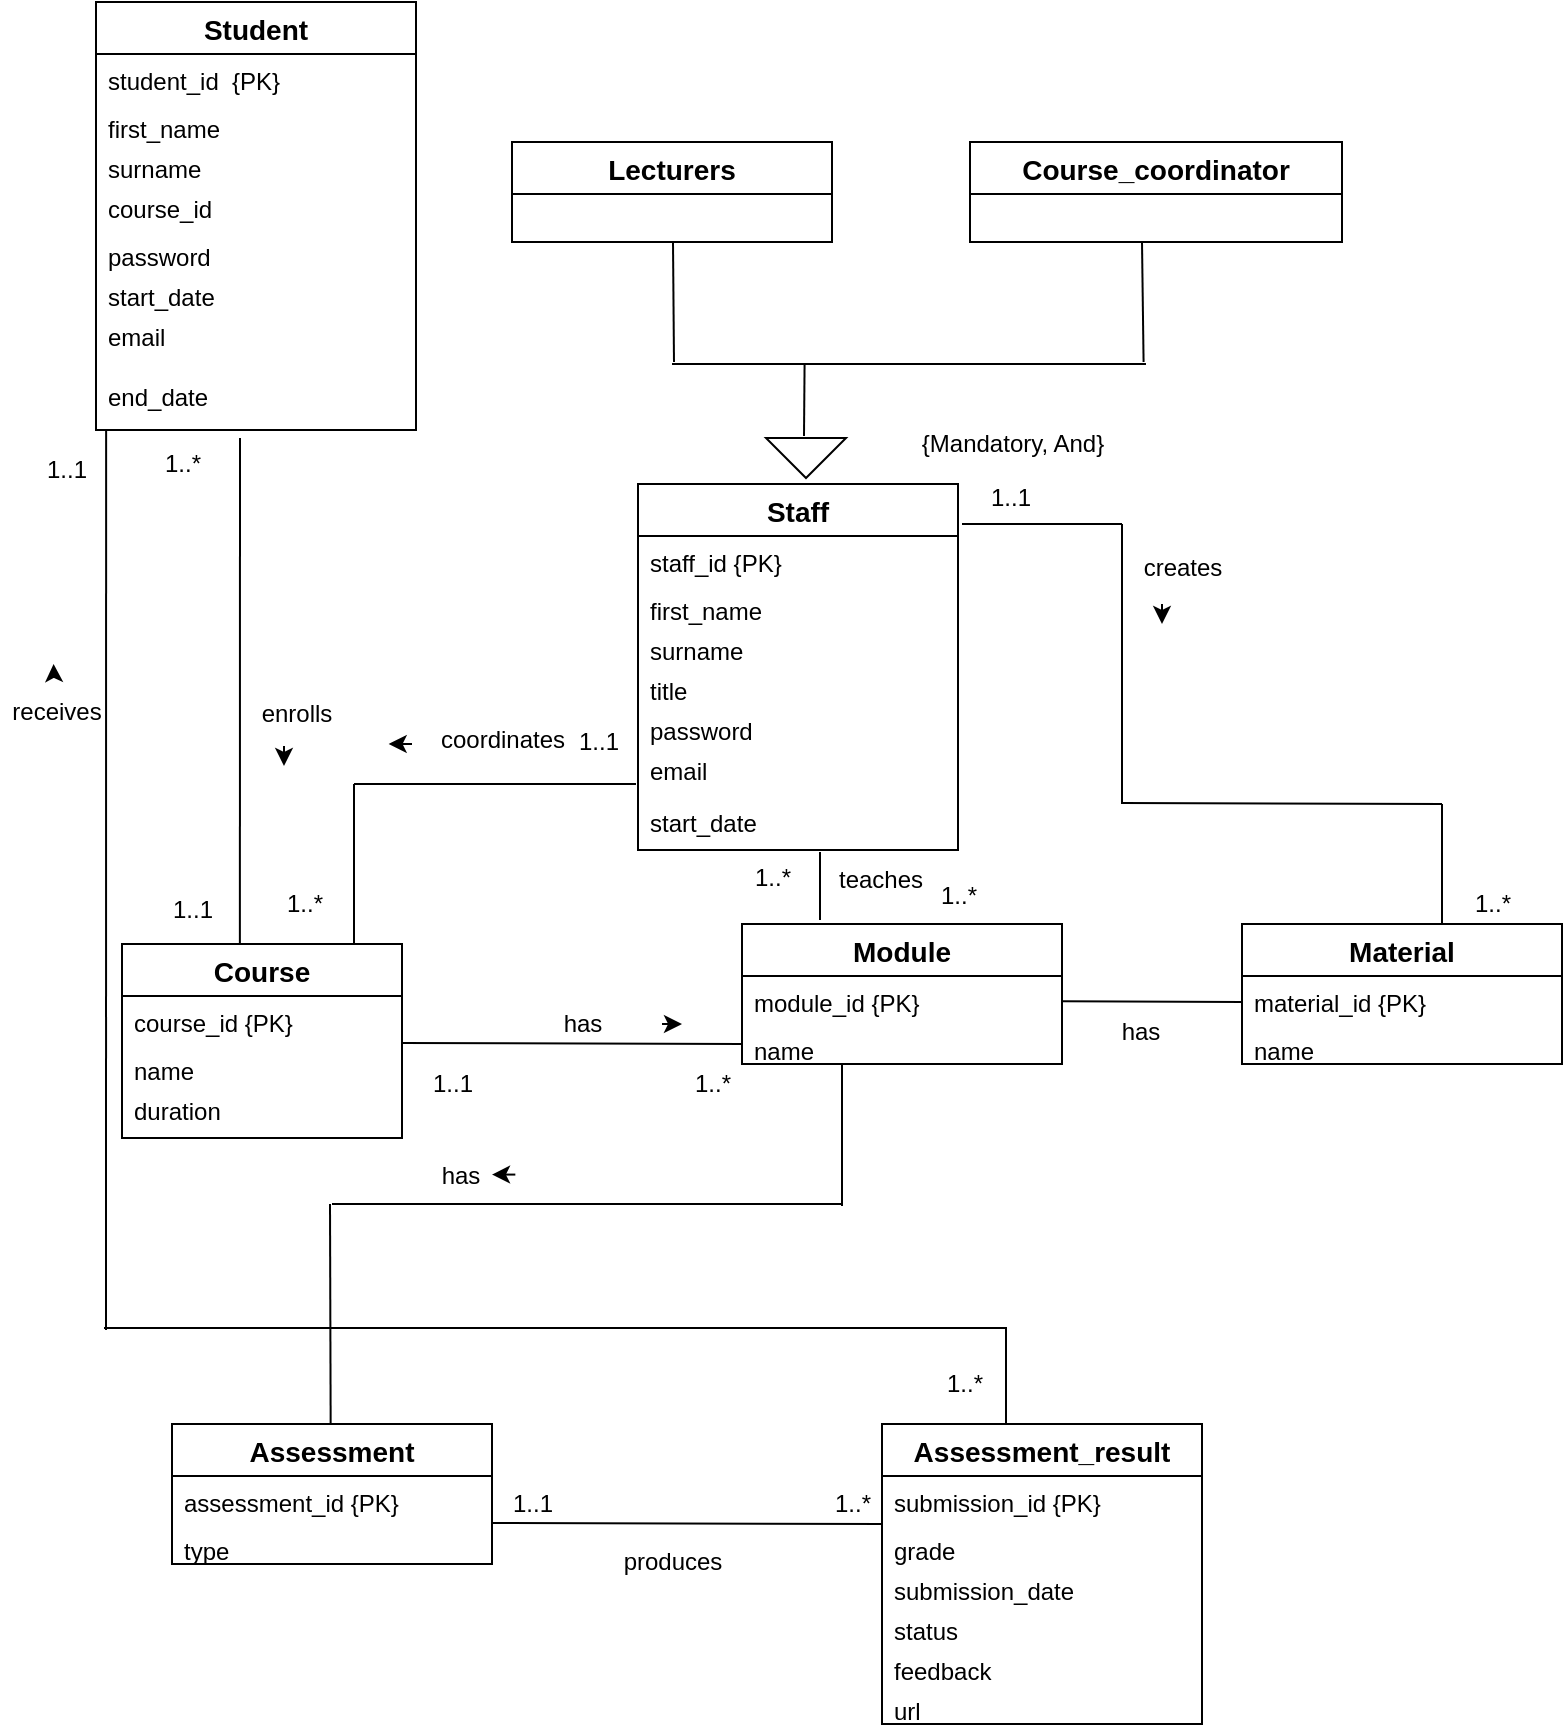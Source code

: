 <mxfile version="13.10.0" type="github"><diagram id="R2lEEEUBdFMjLlhIrx00" name="Page-1"><mxGraphModel dx="2544" dy="877" grid="0" gridSize="10" guides="1" tooltips="1" connect="1" arrows="1" fold="1" page="1" pageScale="1" pageWidth="850" pageHeight="1100" math="0" shadow="0" extFonts="Permanent Marker^https://fonts.googleapis.com/css?family=Permanent+Marker"><root><mxCell id="0"/><mxCell id="1" parent="0"/><mxCell id="2s4Ux3nfotOYQYtGQVft-7" value="Student" style="swimlane;fontStyle=1;childLayout=stackLayout;horizontal=1;startSize=26;horizontalStack=0;resizeParent=1;resizeParentMax=0;resizeLast=0;collapsible=1;marginBottom=0;align=center;fontSize=14;" vertex="1" parent="1"><mxGeometry x="47" y="39" width="160" height="214" as="geometry"/></mxCell><mxCell id="2s4Ux3nfotOYQYtGQVft-158" value="student_id  {PK}" style="text;strokeColor=none;fillColor=none;spacingLeft=4;spacingRight=4;overflow=hidden;rotatable=0;points=[[0,0.5],[1,0.5]];portConstraint=eastwest;fontSize=12;" vertex="1" parent="2s4Ux3nfotOYQYtGQVft-7"><mxGeometry y="26" width="160" height="24" as="geometry"/></mxCell><mxCell id="2s4Ux3nfotOYQYtGQVft-3" value="first_name" style="text;strokeColor=none;fillColor=none;spacingLeft=4;spacingRight=4;overflow=hidden;rotatable=0;points=[[0,0.5],[1,0.5]];portConstraint=eastwest;fontSize=12;" vertex="1" parent="2s4Ux3nfotOYQYtGQVft-7"><mxGeometry y="50" width="160" height="20" as="geometry"/></mxCell><mxCell id="2s4Ux3nfotOYQYtGQVft-4" value="surname" style="text;strokeColor=none;fillColor=none;spacingLeft=4;spacingRight=4;overflow=hidden;rotatable=0;points=[[0,0.5],[1,0.5]];portConstraint=eastwest;fontSize=12;" vertex="1" parent="2s4Ux3nfotOYQYtGQVft-7"><mxGeometry y="70" width="160" height="20" as="geometry"/></mxCell><mxCell id="2s4Ux3nfotOYQYtGQVft-8" value="course_id " style="text;strokeColor=none;fillColor=none;spacingLeft=4;spacingRight=4;overflow=hidden;rotatable=0;points=[[0,0.5],[1,0.5]];portConstraint=eastwest;fontSize=12;" vertex="1" parent="2s4Ux3nfotOYQYtGQVft-7"><mxGeometry y="90" width="160" height="24" as="geometry"/></mxCell><mxCell id="2s4Ux3nfotOYQYtGQVft-6" value="password" style="text;strokeColor=none;fillColor=none;spacingLeft=4;spacingRight=4;overflow=hidden;rotatable=0;points=[[0,0.5],[1,0.5]];portConstraint=eastwest;fontSize=12;" vertex="1" parent="2s4Ux3nfotOYQYtGQVft-7"><mxGeometry y="114" width="160" height="20" as="geometry"/></mxCell><mxCell id="2s4Ux3nfotOYQYtGQVft-9" value="start_date" style="text;strokeColor=none;fillColor=none;spacingLeft=4;spacingRight=4;overflow=hidden;rotatable=0;points=[[0,0.5],[1,0.5]];portConstraint=eastwest;fontSize=12;" vertex="1" parent="2s4Ux3nfotOYQYtGQVft-7"><mxGeometry y="134" width="160" height="20" as="geometry"/></mxCell><mxCell id="2s4Ux3nfotOYQYtGQVft-5" value="email" style="text;strokeColor=none;fillColor=none;spacingLeft=4;spacingRight=4;overflow=hidden;rotatable=0;points=[[0,0.5],[1,0.5]];portConstraint=eastwest;fontSize=12;" vertex="1" parent="2s4Ux3nfotOYQYtGQVft-7"><mxGeometry y="154" width="160" height="30" as="geometry"/></mxCell><mxCell id="2s4Ux3nfotOYQYtGQVft-10" value="end_date" style="text;strokeColor=none;fillColor=none;spacingLeft=4;spacingRight=4;overflow=hidden;rotatable=0;points=[[0,0.5],[1,0.5]];portConstraint=eastwest;fontSize=12;" vertex="1" parent="2s4Ux3nfotOYQYtGQVft-7"><mxGeometry y="184" width="160" height="30" as="geometry"/></mxCell><mxCell id="2s4Ux3nfotOYQYtGQVft-13" value="Staff" style="swimlane;fontStyle=1;childLayout=stackLayout;horizontal=1;startSize=26;horizontalStack=0;resizeParent=1;resizeParentMax=0;resizeLast=0;collapsible=1;marginBottom=0;align=center;fontSize=14;" vertex="1" parent="1"><mxGeometry x="318" y="280" width="160" height="183" as="geometry"/></mxCell><mxCell id="2s4Ux3nfotOYQYtGQVft-14" value="staff_id {PK}" style="text;strokeColor=none;fillColor=none;spacingLeft=4;spacingRight=4;overflow=hidden;rotatable=0;points=[[0,0.5],[1,0.5]];portConstraint=eastwest;fontSize=12;" vertex="1" parent="2s4Ux3nfotOYQYtGQVft-13"><mxGeometry y="26" width="160" height="24" as="geometry"/></mxCell><mxCell id="2s4Ux3nfotOYQYtGQVft-176" value="first_name" style="text;strokeColor=none;fillColor=none;spacingLeft=4;spacingRight=4;overflow=hidden;rotatable=0;points=[[0,0.5],[1,0.5]];portConstraint=eastwest;fontSize=12;" vertex="1" parent="2s4Ux3nfotOYQYtGQVft-13"><mxGeometry y="50" width="160" height="20" as="geometry"/></mxCell><mxCell id="2s4Ux3nfotOYQYtGQVft-177" value="surname" style="text;strokeColor=none;fillColor=none;spacingLeft=4;spacingRight=4;overflow=hidden;rotatable=0;points=[[0,0.5],[1,0.5]];portConstraint=eastwest;fontSize=12;" vertex="1" parent="2s4Ux3nfotOYQYtGQVft-13"><mxGeometry y="70" width="160" height="20" as="geometry"/></mxCell><mxCell id="2s4Ux3nfotOYQYtGQVft-15" value="title" style="text;strokeColor=none;fillColor=none;spacingLeft=4;spacingRight=4;overflow=hidden;rotatable=0;points=[[0,0.5],[1,0.5]];portConstraint=eastwest;fontSize=12;" vertex="1" parent="2s4Ux3nfotOYQYtGQVft-13"><mxGeometry y="90" width="160" height="20" as="geometry"/></mxCell><mxCell id="2s4Ux3nfotOYQYtGQVft-178" value="password" style="text;strokeColor=none;fillColor=none;spacingLeft=4;spacingRight=4;overflow=hidden;rotatable=0;points=[[0,0.5],[1,0.5]];portConstraint=eastwest;fontSize=12;" vertex="1" parent="2s4Ux3nfotOYQYtGQVft-13"><mxGeometry y="110" width="160" height="20" as="geometry"/></mxCell><mxCell id="2s4Ux3nfotOYQYtGQVft-179" value="email" style="text;strokeColor=none;fillColor=none;spacingLeft=4;spacingRight=4;overflow=hidden;rotatable=0;points=[[0,0.5],[1,0.5]];portConstraint=eastwest;fontSize=12;" vertex="1" parent="2s4Ux3nfotOYQYtGQVft-13"><mxGeometry y="130" width="160" height="26" as="geometry"/></mxCell><mxCell id="2s4Ux3nfotOYQYtGQVft-16" value="start_date" style="text;strokeColor=none;fillColor=none;spacingLeft=4;spacingRight=4;overflow=hidden;rotatable=0;points=[[0,0.5],[1,0.5]];portConstraint=eastwest;fontSize=12;" vertex="1" parent="2s4Ux3nfotOYQYtGQVft-13"><mxGeometry y="156" width="160" height="27" as="geometry"/></mxCell><mxCell id="2s4Ux3nfotOYQYtGQVft-30" value="" style="endArrow=none;html=1;" edge="1" parent="1"><mxGeometry width="50" height="50" relative="1" as="geometry"><mxPoint x="336" y="219" as="sourcePoint"/><mxPoint x="335.5" y="159" as="targetPoint"/></mxGeometry></mxCell><mxCell id="2s4Ux3nfotOYQYtGQVft-31" value="" style="triangle;whiteSpace=wrap;html=1;rotation=90;" vertex="1" parent="1"><mxGeometry x="392" y="247" width="20" height="40" as="geometry"/></mxCell><mxCell id="2s4Ux3nfotOYQYtGQVft-38" value="Course" style="swimlane;fontStyle=1;childLayout=stackLayout;horizontal=1;startSize=26;horizontalStack=0;resizeParent=1;resizeParentMax=0;resizeLast=0;collapsible=1;marginBottom=0;align=center;fontSize=14;" vertex="1" parent="1"><mxGeometry x="60" y="510" width="140" height="97" as="geometry"/></mxCell><mxCell id="2s4Ux3nfotOYQYtGQVft-39" value="course_id {PK}" style="text;strokeColor=none;fillColor=none;spacingLeft=4;spacingRight=4;overflow=hidden;rotatable=0;points=[[0,0.5],[1,0.5]];portConstraint=eastwest;fontSize=12;" vertex="1" parent="2s4Ux3nfotOYQYtGQVft-38"><mxGeometry y="26" width="140" height="24" as="geometry"/></mxCell><mxCell id="2s4Ux3nfotOYQYtGQVft-40" value="name" style="text;strokeColor=none;fillColor=none;spacingLeft=4;spacingRight=4;overflow=hidden;rotatable=0;points=[[0,0.5],[1,0.5]];portConstraint=eastwest;fontSize=12;" vertex="1" parent="2s4Ux3nfotOYQYtGQVft-38"><mxGeometry y="50" width="140" height="20" as="geometry"/></mxCell><mxCell id="2s4Ux3nfotOYQYtGQVft-41" value="duration" style="text;strokeColor=none;fillColor=none;spacingLeft=4;spacingRight=4;overflow=hidden;rotatable=0;points=[[0,0.5],[1,0.5]];portConstraint=eastwest;fontSize=12;" vertex="1" parent="2s4Ux3nfotOYQYtGQVft-38"><mxGeometry y="70" width="140" height="27" as="geometry"/></mxCell><mxCell id="2s4Ux3nfotOYQYtGQVft-47" value="Module" style="swimlane;fontStyle=1;childLayout=stackLayout;horizontal=1;startSize=26;horizontalStack=0;resizeParent=1;resizeParentMax=0;resizeLast=0;collapsible=1;marginBottom=0;align=center;fontSize=14;" vertex="1" parent="1"><mxGeometry x="370" y="500" width="160" height="70" as="geometry"/></mxCell><mxCell id="2s4Ux3nfotOYQYtGQVft-48" value="module_id {PK}" style="text;strokeColor=none;fillColor=none;spacingLeft=4;spacingRight=4;overflow=hidden;rotatable=0;points=[[0,0.5],[1,0.5]];portConstraint=eastwest;fontSize=12;" vertex="1" parent="2s4Ux3nfotOYQYtGQVft-47"><mxGeometry y="26" width="160" height="24" as="geometry"/></mxCell><mxCell id="2s4Ux3nfotOYQYtGQVft-49" value="name" style="text;strokeColor=none;fillColor=none;spacingLeft=4;spacingRight=4;overflow=hidden;rotatable=0;points=[[0,0.5],[1,0.5]];portConstraint=eastwest;fontSize=12;" vertex="1" parent="2s4Ux3nfotOYQYtGQVft-47"><mxGeometry y="50" width="160" height="20" as="geometry"/></mxCell><mxCell id="2s4Ux3nfotOYQYtGQVft-53" value="{Mandatory, And}" style="text;html=1;align=center;verticalAlign=middle;resizable=0;points=[];autosize=1;" vertex="1" parent="1"><mxGeometry x="450" y="250" width="110" height="20" as="geometry"/></mxCell><mxCell id="2s4Ux3nfotOYQYtGQVft-57" value="" style="endArrow=none;html=1;rounded=0;entryX=0.421;entryY=0;entryDx=0;entryDy=0;entryPerimeter=0;" edge="1" parent="1" target="2s4Ux3nfotOYQYtGQVft-38"><mxGeometry relative="1" as="geometry"><mxPoint x="119" y="257" as="sourcePoint"/><mxPoint x="119" y="480" as="targetPoint"/></mxGeometry></mxCell><mxCell id="2s4Ux3nfotOYQYtGQVft-58" value="enrolls" style="text;html=1;align=center;verticalAlign=middle;resizable=0;points=[];autosize=1;" vertex="1" parent="1"><mxGeometry x="124" y="386" width="45" height="18" as="geometry"/></mxCell><mxCell id="2s4Ux3nfotOYQYtGQVft-62" value="1..*" style="text;html=1;align=center;verticalAlign=middle;resizable=0;points=[];autosize=1;" vertex="1" parent="1"><mxGeometry x="75" y="260" width="30" height="20" as="geometry"/></mxCell><mxCell id="2s4Ux3nfotOYQYtGQVft-63" value="" style="endArrow=none;html=1;" edge="1" parent="1"><mxGeometry width="50" height="50" relative="1" as="geometry"><mxPoint x="200" y="559.5" as="sourcePoint"/><mxPoint x="370" y="560" as="targetPoint"/></mxGeometry></mxCell><mxCell id="2s4Ux3nfotOYQYtGQVft-64" value="has" style="text;html=1;align=center;verticalAlign=middle;resizable=0;points=[];autosize=1;" vertex="1" parent="1"><mxGeometry x="275" y="540" width="30" height="20" as="geometry"/></mxCell><mxCell id="2s4Ux3nfotOYQYtGQVft-66" value="" style="endArrow=classic;html=1;" edge="1" parent="1"><mxGeometry width="50" height="50" relative="1" as="geometry"><mxPoint x="330" y="550" as="sourcePoint"/><mxPoint x="340" y="550" as="targetPoint"/></mxGeometry></mxCell><mxCell id="2s4Ux3nfotOYQYtGQVft-67" value="1..1" style="text;html=1;align=center;verticalAlign=middle;resizable=0;points=[];autosize=1;" vertex="1" parent="1"><mxGeometry x="205" y="570" width="40" height="20" as="geometry"/></mxCell><mxCell id="2s4Ux3nfotOYQYtGQVft-69" value="1..*" style="text;html=1;align=center;verticalAlign=middle;resizable=0;points=[];autosize=1;" vertex="1" parent="1"><mxGeometry x="340" y="570" width="30" height="20" as="geometry"/></mxCell><mxCell id="2s4Ux3nfotOYQYtGQVft-84" value="Material" style="swimlane;fontStyle=1;childLayout=stackLayout;horizontal=1;startSize=26;horizontalStack=0;resizeParent=1;resizeParentMax=0;resizeLast=0;collapsible=1;marginBottom=0;align=center;fontSize=14;" vertex="1" parent="1"><mxGeometry x="620" y="500" width="160" height="70" as="geometry"/></mxCell><mxCell id="2s4Ux3nfotOYQYtGQVft-85" value="material_id {PK}" style="text;strokeColor=none;fillColor=none;spacingLeft=4;spacingRight=4;overflow=hidden;rotatable=0;points=[[0,0.5],[1,0.5]];portConstraint=eastwest;fontSize=12;" vertex="1" parent="2s4Ux3nfotOYQYtGQVft-84"><mxGeometry y="26" width="160" height="24" as="geometry"/></mxCell><mxCell id="2s4Ux3nfotOYQYtGQVft-86" value="name" style="text;strokeColor=none;fillColor=none;spacingLeft=4;spacingRight=4;overflow=hidden;rotatable=0;points=[[0,0.5],[1,0.5]];portConstraint=eastwest;fontSize=12;" vertex="1" parent="2s4Ux3nfotOYQYtGQVft-84"><mxGeometry y="50" width="160" height="20" as="geometry"/></mxCell><mxCell id="2s4Ux3nfotOYQYtGQVft-104" value="" style="endArrow=none;html=1;" edge="1" parent="1"><mxGeometry width="50" height="50" relative="1" as="geometry"><mxPoint x="560" y="440" as="sourcePoint"/><mxPoint x="560" y="300" as="targetPoint"/></mxGeometry></mxCell><mxCell id="2s4Ux3nfotOYQYtGQVft-106" value="" style="endArrow=none;html=1;" edge="1" parent="1"><mxGeometry width="50" height="50" relative="1" as="geometry"><mxPoint x="560" y="439.5" as="sourcePoint"/><mxPoint x="720" y="440" as="targetPoint"/></mxGeometry></mxCell><mxCell id="2s4Ux3nfotOYQYtGQVft-108" value="" style="endArrow=none;html=1;" edge="1" parent="1"><mxGeometry width="50" height="50" relative="1" as="geometry"><mxPoint x="720" y="500" as="sourcePoint"/><mxPoint x="720" y="440" as="targetPoint"/></mxGeometry></mxCell><mxCell id="2s4Ux3nfotOYQYtGQVft-109" value="" style="endArrow=none;html=1;" edge="1" parent="1"><mxGeometry width="50" height="50" relative="1" as="geometry"><mxPoint x="480" y="300" as="sourcePoint"/><mxPoint x="560" y="300" as="targetPoint"/></mxGeometry></mxCell><mxCell id="2s4Ux3nfotOYQYtGQVft-110" value="creates" style="text;html=1;align=center;verticalAlign=middle;resizable=0;points=[];autosize=1;" vertex="1" parent="1"><mxGeometry x="565" y="313" width="49" height="18" as="geometry"/></mxCell><mxCell id="2s4Ux3nfotOYQYtGQVft-111" value="1..*" style="text;html=1;align=center;verticalAlign=middle;resizable=0;points=[];autosize=1;" vertex="1" parent="1"><mxGeometry x="730" y="480" width="30" height="20" as="geometry"/></mxCell><mxCell id="2s4Ux3nfotOYQYtGQVft-114" value="" style="endArrow=classic;html=1;" edge="1" parent="1"><mxGeometry width="50" height="50" relative="1" as="geometry"><mxPoint x="580" y="340" as="sourcePoint"/><mxPoint x="580" y="350" as="targetPoint"/></mxGeometry></mxCell><mxCell id="2s4Ux3nfotOYQYtGQVft-115" value="Assessment" style="swimlane;fontStyle=1;childLayout=stackLayout;horizontal=1;startSize=26;horizontalStack=0;resizeParent=1;resizeParentMax=0;resizeLast=0;collapsible=1;marginBottom=0;align=center;fontSize=14;" vertex="1" parent="1"><mxGeometry x="85" y="750" width="160" height="70" as="geometry"/></mxCell><mxCell id="2s4Ux3nfotOYQYtGQVft-116" value="assessment_id {PK}" style="text;strokeColor=none;fillColor=none;spacingLeft=4;spacingRight=4;overflow=hidden;rotatable=0;points=[[0,0.5],[1,0.5]];portConstraint=eastwest;fontSize=12;" vertex="1" parent="2s4Ux3nfotOYQYtGQVft-115"><mxGeometry y="26" width="160" height="24" as="geometry"/></mxCell><mxCell id="2s4Ux3nfotOYQYtGQVft-117" value="type" style="text;strokeColor=none;fillColor=none;spacingLeft=4;spacingRight=4;overflow=hidden;rotatable=0;points=[[0,0.5],[1,0.5]];portConstraint=eastwest;fontSize=12;" vertex="1" parent="2s4Ux3nfotOYQYtGQVft-115"><mxGeometry y="50" width="160" height="20" as="geometry"/></mxCell><mxCell id="2s4Ux3nfotOYQYtGQVft-121" value="Assessment_result" style="swimlane;fontStyle=1;childLayout=stackLayout;horizontal=1;startSize=26;horizontalStack=0;resizeParent=1;resizeParentMax=0;resizeLast=0;collapsible=1;marginBottom=0;align=center;fontSize=14;" vertex="1" parent="1"><mxGeometry x="440" y="750" width="160" height="150" as="geometry"/></mxCell><mxCell id="2s4Ux3nfotOYQYtGQVft-122" value="submission_id {PK}" style="text;strokeColor=none;fillColor=none;spacingLeft=4;spacingRight=4;overflow=hidden;rotatable=0;points=[[0,0.5],[1,0.5]];portConstraint=eastwest;fontSize=12;" vertex="1" parent="2s4Ux3nfotOYQYtGQVft-121"><mxGeometry y="26" width="160" height="24" as="geometry"/></mxCell><mxCell id="2s4Ux3nfotOYQYtGQVft-125" value="grade" style="text;strokeColor=none;fillColor=none;spacingLeft=4;spacingRight=4;overflow=hidden;rotatable=0;points=[[0,0.5],[1,0.5]];portConstraint=eastwest;fontSize=12;" vertex="1" parent="2s4Ux3nfotOYQYtGQVft-121"><mxGeometry y="50" width="160" height="20" as="geometry"/></mxCell><mxCell id="2s4Ux3nfotOYQYtGQVft-126" value="submission_date" style="text;strokeColor=none;fillColor=none;spacingLeft=4;spacingRight=4;overflow=hidden;rotatable=0;points=[[0,0.5],[1,0.5]];portConstraint=eastwest;fontSize=12;" vertex="1" parent="2s4Ux3nfotOYQYtGQVft-121"><mxGeometry y="70" width="160" height="20" as="geometry"/></mxCell><mxCell id="2s4Ux3nfotOYQYtGQVft-128" value="status" style="text;strokeColor=none;fillColor=none;spacingLeft=4;spacingRight=4;overflow=hidden;rotatable=0;points=[[0,0.5],[1,0.5]];portConstraint=eastwest;fontSize=12;" vertex="1" parent="2s4Ux3nfotOYQYtGQVft-121"><mxGeometry y="90" width="160" height="20" as="geometry"/></mxCell><mxCell id="2s4Ux3nfotOYQYtGQVft-129" value="feedback" style="text;strokeColor=none;fillColor=none;spacingLeft=4;spacingRight=4;overflow=hidden;rotatable=0;points=[[0,0.5],[1,0.5]];portConstraint=eastwest;fontSize=12;" vertex="1" parent="2s4Ux3nfotOYQYtGQVft-121"><mxGeometry y="110" width="160" height="20" as="geometry"/></mxCell><mxCell id="2s4Ux3nfotOYQYtGQVft-130" value="url" style="text;strokeColor=none;fillColor=none;spacingLeft=4;spacingRight=4;overflow=hidden;rotatable=0;points=[[0,0.5],[1,0.5]];portConstraint=eastwest;fontSize=12;" vertex="1" parent="2s4Ux3nfotOYQYtGQVft-121"><mxGeometry y="130" width="160" height="20" as="geometry"/></mxCell><mxCell id="2s4Ux3nfotOYQYtGQVft-133" value="" style="endArrow=none;html=1;" edge="1" parent="1"><mxGeometry width="50" height="50" relative="1" as="geometry"><mxPoint x="502" y="750" as="sourcePoint"/><mxPoint x="502" y="702" as="targetPoint"/></mxGeometry></mxCell><mxCell id="2s4Ux3nfotOYQYtGQVft-135" value="1..*" style="text;html=1;align=center;verticalAlign=middle;resizable=0;points=[];autosize=1;" vertex="1" parent="1"><mxGeometry x="466" y="720" width="30" height="20" as="geometry"/></mxCell><mxCell id="2s4Ux3nfotOYQYtGQVft-137" value="" style="endArrow=none;html=1;entryX=-0.031;entryY=0;entryDx=0;entryDy=0;entryPerimeter=0;" edge="1" parent="1"><mxGeometry width="50" height="50" relative="1" as="geometry"><mxPoint x="245" y="799.5" as="sourcePoint"/><mxPoint x="440.04" y="800" as="targetPoint"/></mxGeometry></mxCell><mxCell id="2s4Ux3nfotOYQYtGQVft-139" value="produces" style="text;html=1;align=center;verticalAlign=middle;resizable=0;points=[];autosize=1;" vertex="1" parent="1"><mxGeometry x="305" y="810" width="59" height="18" as="geometry"/></mxCell><mxCell id="2s4Ux3nfotOYQYtGQVft-140" value="1..*" style="text;html=1;align=center;verticalAlign=middle;resizable=0;points=[];autosize=1;" vertex="1" parent="1"><mxGeometry x="411" y="781" width="28" height="18" as="geometry"/></mxCell><mxCell id="2s4Ux3nfotOYQYtGQVft-141" value="1..1" style="text;html=1;align=center;verticalAlign=middle;resizable=0;points=[];autosize=1;" vertex="1" parent="1"><mxGeometry x="250" y="781" width="30" height="18" as="geometry"/></mxCell><mxCell id="2s4Ux3nfotOYQYtGQVft-160" value="Lecturers" style="swimlane;fontStyle=1;childLayout=stackLayout;horizontal=1;startSize=26;horizontalStack=0;resizeParent=1;resizeParentMax=0;resizeLast=0;collapsible=1;marginBottom=0;align=center;fontSize=14;" vertex="1" parent="1"><mxGeometry x="255" y="109" width="160" height="50" as="geometry"/></mxCell><mxCell id="2s4Ux3nfotOYQYtGQVft-165" value="Course_coordinator" style="swimlane;fontStyle=1;childLayout=stackLayout;horizontal=1;startSize=26;horizontalStack=0;resizeParent=1;resizeParentMax=0;resizeLast=0;collapsible=1;marginBottom=0;align=center;fontSize=14;" vertex="1" parent="1"><mxGeometry x="484" y="109" width="186" height="50" as="geometry"/></mxCell><mxCell id="2s4Ux3nfotOYQYtGQVft-172" value="" style="endArrow=none;html=1;" edge="1" parent="1"><mxGeometry width="50" height="50" relative="1" as="geometry"><mxPoint x="570.79" y="219" as="sourcePoint"/><mxPoint x="570" y="159" as="targetPoint"/></mxGeometry></mxCell><mxCell id="2s4Ux3nfotOYQYtGQVft-173" value="" style="endArrow=none;html=1;" edge="1" parent="1"><mxGeometry width="50" height="50" relative="1" as="geometry"><mxPoint x="335" y="220" as="sourcePoint"/><mxPoint x="572" y="220" as="targetPoint"/></mxGeometry></mxCell><mxCell id="2s4Ux3nfotOYQYtGQVft-174" value="" style="endArrow=none;html=1;" edge="1" parent="1"><mxGeometry width="50" height="50" relative="1" as="geometry"><mxPoint x="401" y="256" as="sourcePoint"/><mxPoint x="401.29" y="220" as="targetPoint"/></mxGeometry></mxCell><mxCell id="2s4Ux3nfotOYQYtGQVft-183" value="1..1" style="text;html=1;align=center;verticalAlign=middle;resizable=0;points=[];autosize=1;" vertex="1" parent="1"><mxGeometry x="75" y="483" width="40" height="20" as="geometry"/></mxCell><mxCell id="2s4Ux3nfotOYQYtGQVft-184" value="" style="endArrow=none;html=1;rounded=0;" edge="1" parent="1"><mxGeometry relative="1" as="geometry"><mxPoint x="420" y="570" as="sourcePoint"/><mxPoint x="420" y="641" as="targetPoint"/></mxGeometry></mxCell><mxCell id="2s4Ux3nfotOYQYtGQVft-186" value="" style="endArrow=none;html=1;" edge="1" parent="1"><mxGeometry width="50" height="50" relative="1" as="geometry"><mxPoint x="165" y="640" as="sourcePoint"/><mxPoint x="420" y="640" as="targetPoint"/></mxGeometry></mxCell><mxCell id="2s4Ux3nfotOYQYtGQVft-187" value="" style="endArrow=none;html=1;rounded=0;entryX=0.494;entryY=0;entryDx=0;entryDy=0;entryPerimeter=0;" edge="1" parent="1"><mxGeometry relative="1" as="geometry"><mxPoint x="164" y="640" as="sourcePoint"/><mxPoint x="164.33" y="750" as="targetPoint"/></mxGeometry></mxCell><mxCell id="2s4Ux3nfotOYQYtGQVft-188" value="" style="endArrow=none;html=1;" edge="1" parent="1"><mxGeometry width="50" height="50" relative="1" as="geometry"><mxPoint x="409" y="498" as="sourcePoint"/><mxPoint x="409" y="464" as="targetPoint"/></mxGeometry></mxCell><mxCell id="2s4Ux3nfotOYQYtGQVft-189" value="" style="endArrow=none;html=1;" edge="1" parent="1"><mxGeometry width="50" height="50" relative="1" as="geometry"><mxPoint x="176" y="430" as="sourcePoint"/><mxPoint x="317" y="430" as="targetPoint"/></mxGeometry></mxCell><mxCell id="2s4Ux3nfotOYQYtGQVft-190" value="" style="endArrow=none;html=1;rounded=0;" edge="1" parent="1"><mxGeometry relative="1" as="geometry"><mxPoint x="176" y="430" as="sourcePoint"/><mxPoint x="176" y="510" as="targetPoint"/></mxGeometry></mxCell><mxCell id="2s4Ux3nfotOYQYtGQVft-191" value="teaches" style="text;html=1;align=center;verticalAlign=middle;resizable=0;points=[];autosize=1;" vertex="1" parent="1"><mxGeometry x="413" y="469" width="52" height="18" as="geometry"/></mxCell><mxCell id="2s4Ux3nfotOYQYtGQVft-192" value="" style="endArrow=none;html=1;" edge="1" parent="1"><mxGeometry width="50" height="50" relative="1" as="geometry"><mxPoint x="530" y="538.57" as="sourcePoint"/><mxPoint x="620" y="539" as="targetPoint"/></mxGeometry></mxCell><mxCell id="2s4Ux3nfotOYQYtGQVft-193" value="has" style="text;html=1;align=center;verticalAlign=middle;resizable=0;points=[];autosize=1;" vertex="1" parent="1"><mxGeometry x="554" y="544" width="30" height="20" as="geometry"/></mxCell><mxCell id="2s4Ux3nfotOYQYtGQVft-194" value="" style="endArrow=classic;html=1;" edge="1" parent="1"><mxGeometry width="50" height="50" relative="1" as="geometry"><mxPoint x="141" y="411" as="sourcePoint"/><mxPoint x="141" y="421" as="targetPoint"/></mxGeometry></mxCell><mxCell id="2s4Ux3nfotOYQYtGQVft-195" value="1..1" style="text;html=1;align=center;verticalAlign=middle;resizable=0;points=[];autosize=1;" vertex="1" parent="1"><mxGeometry x="484" y="277" width="40" height="20" as="geometry"/></mxCell><mxCell id="2s4Ux3nfotOYQYtGQVft-196" value="1..*" style="text;html=1;align=center;verticalAlign=middle;resizable=0;points=[];autosize=1;" vertex="1" parent="1"><mxGeometry x="370" y="467" width="30" height="20" as="geometry"/></mxCell><mxCell id="2s4Ux3nfotOYQYtGQVft-197" value="1..*" style="text;html=1;align=center;verticalAlign=middle;resizable=0;points=[];autosize=1;" vertex="1" parent="1"><mxGeometry x="463" y="476" width="30" height="20" as="geometry"/></mxCell><mxCell id="2s4Ux3nfotOYQYtGQVft-198" value="coordinates" style="text;html=1;align=center;verticalAlign=middle;resizable=0;points=[];autosize=1;" vertex="1" parent="1"><mxGeometry x="214" y="399" width="72" height="18" as="geometry"/></mxCell><mxCell id="2s4Ux3nfotOYQYtGQVft-199" value="" style="endArrow=classic;html=1;" edge="1" parent="1"><mxGeometry width="50" height="50" relative="1" as="geometry"><mxPoint x="205.0" y="410.0" as="sourcePoint"/><mxPoint x="193.33" y="410.0" as="targetPoint"/></mxGeometry></mxCell><mxCell id="2s4Ux3nfotOYQYtGQVft-200" value="1..1" style="text;html=1;align=center;verticalAlign=middle;resizable=0;points=[];autosize=1;" vertex="1" parent="1"><mxGeometry x="278" y="399" width="40" height="20" as="geometry"/></mxCell><mxCell id="2s4Ux3nfotOYQYtGQVft-201" value="1..*" style="text;html=1;align=center;verticalAlign=middle;resizable=0;points=[];autosize=1;" vertex="1" parent="1"><mxGeometry x="136" y="480" width="30" height="20" as="geometry"/></mxCell><mxCell id="2s4Ux3nfotOYQYtGQVft-202" value="has" style="text;html=1;align=center;verticalAlign=middle;resizable=0;points=[];autosize=1;" vertex="1" parent="1"><mxGeometry x="214" y="616" width="30" height="20" as="geometry"/></mxCell><mxCell id="2s4Ux3nfotOYQYtGQVft-203" value="" style="endArrow=none;html=1;rounded=0;" edge="1" parent="1"><mxGeometry relative="1" as="geometry"><mxPoint x="52.06" y="253" as="sourcePoint"/><mxPoint x="52" y="703" as="targetPoint"/></mxGeometry></mxCell><mxCell id="2s4Ux3nfotOYQYtGQVft-207" value="1..1" style="text;html=1;align=center;verticalAlign=middle;resizable=0;points=[];autosize=1;" vertex="1" parent="1"><mxGeometry x="17" y="264" width="30" height="18" as="geometry"/></mxCell><mxCell id="2s4Ux3nfotOYQYtGQVft-209" value="" style="endArrow=none;html=1;" edge="1" parent="1"><mxGeometry width="50" height="50" relative="1" as="geometry"><mxPoint x="51" y="702" as="sourcePoint"/><mxPoint x="502.5" y="702" as="targetPoint"/></mxGeometry></mxCell><mxCell id="2s4Ux3nfotOYQYtGQVft-212" value="receives" style="text;html=1;align=center;verticalAlign=middle;resizable=0;points=[];autosize=1;" vertex="1" parent="1"><mxGeometry x="-1" y="385" width="55" height="18" as="geometry"/></mxCell><mxCell id="2s4Ux3nfotOYQYtGQVft-218" value="" style="endArrow=classic;html=1;" edge="1" parent="1"><mxGeometry width="50" height="50" relative="1" as="geometry"><mxPoint x="26" y="377" as="sourcePoint"/><mxPoint x="25.79" y="370" as="targetPoint"/></mxGeometry></mxCell><mxCell id="2s4Ux3nfotOYQYtGQVft-219" value="" style="endArrow=classic;html=1;" edge="1" parent="1"><mxGeometry width="50" height="50" relative="1" as="geometry"><mxPoint x="256.67" y="625.29" as="sourcePoint"/><mxPoint x="245.0" y="625.29" as="targetPoint"/></mxGeometry></mxCell></root></mxGraphModel></diagram></mxfile>